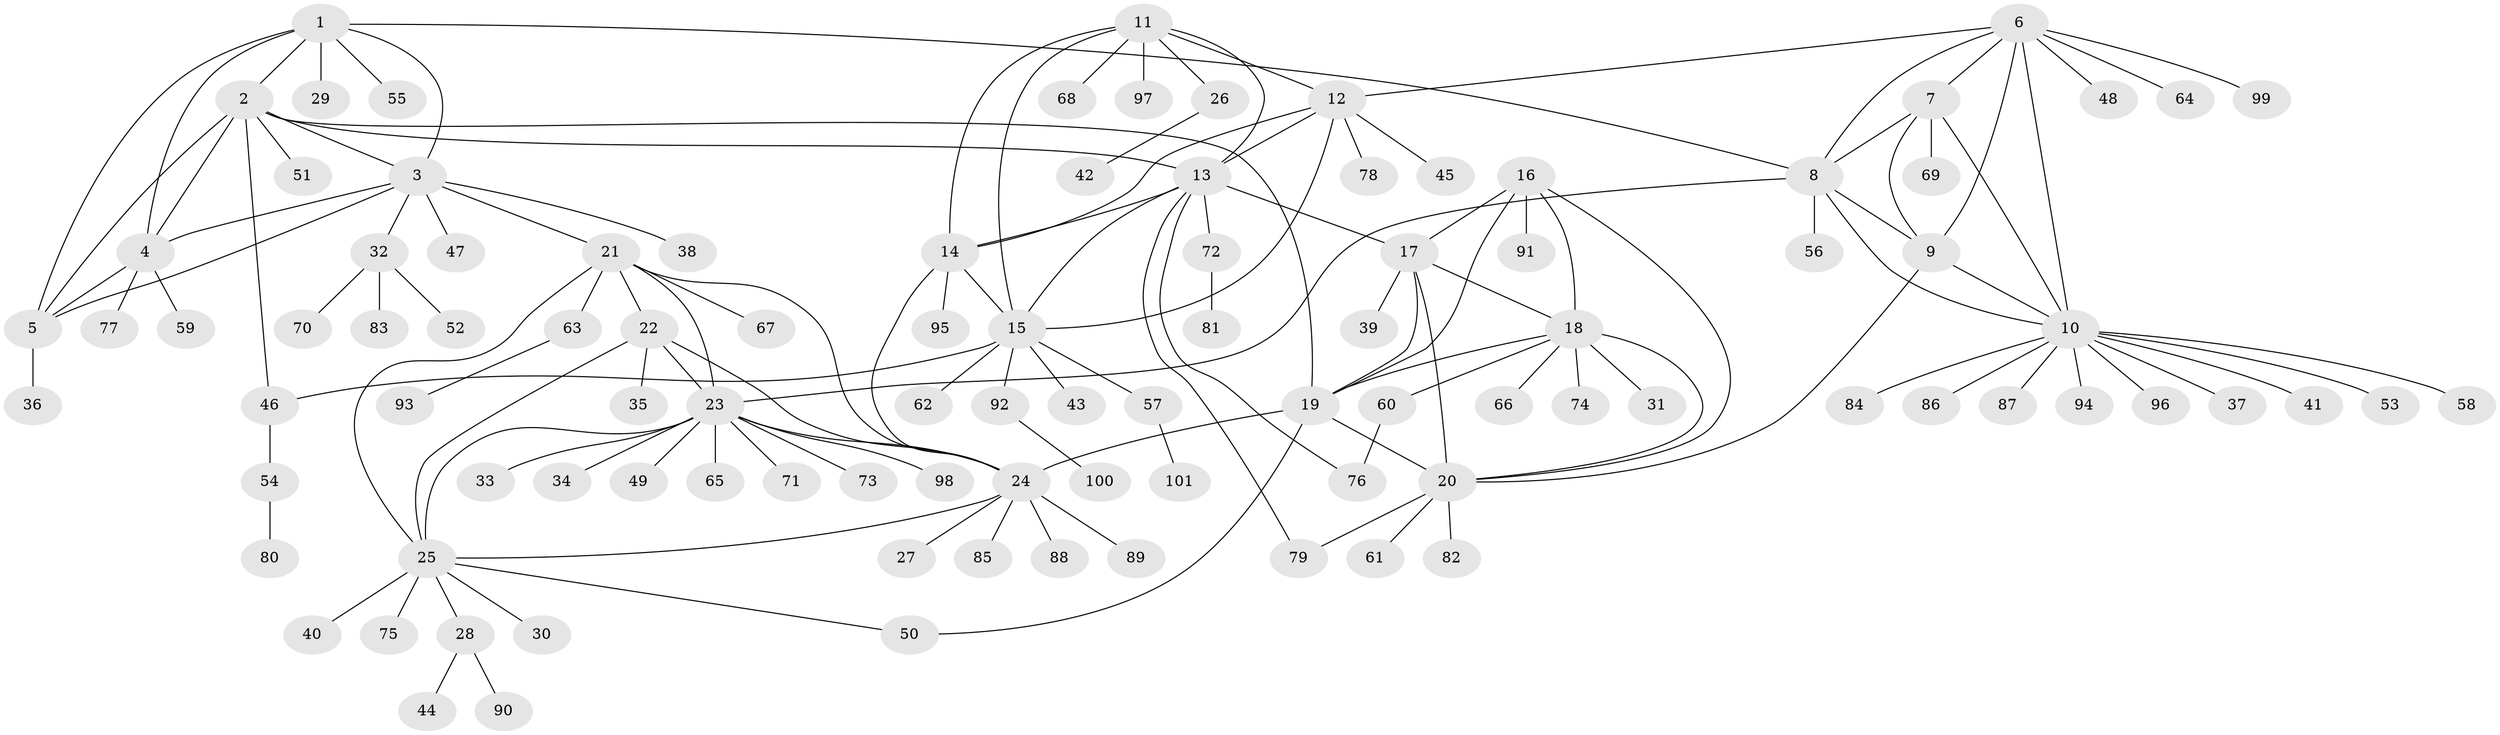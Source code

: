 // Generated by graph-tools (version 1.1) at 2025/54/03/09/25 04:54:49]
// undirected, 101 vertices, 140 edges
graph export_dot {
graph [start="1"]
  node [color=gray90,style=filled];
  1;
  2;
  3;
  4;
  5;
  6;
  7;
  8;
  9;
  10;
  11;
  12;
  13;
  14;
  15;
  16;
  17;
  18;
  19;
  20;
  21;
  22;
  23;
  24;
  25;
  26;
  27;
  28;
  29;
  30;
  31;
  32;
  33;
  34;
  35;
  36;
  37;
  38;
  39;
  40;
  41;
  42;
  43;
  44;
  45;
  46;
  47;
  48;
  49;
  50;
  51;
  52;
  53;
  54;
  55;
  56;
  57;
  58;
  59;
  60;
  61;
  62;
  63;
  64;
  65;
  66;
  67;
  68;
  69;
  70;
  71;
  72;
  73;
  74;
  75;
  76;
  77;
  78;
  79;
  80;
  81;
  82;
  83;
  84;
  85;
  86;
  87;
  88;
  89;
  90;
  91;
  92;
  93;
  94;
  95;
  96;
  97;
  98;
  99;
  100;
  101;
  1 -- 2;
  1 -- 3;
  1 -- 4;
  1 -- 5;
  1 -- 8;
  1 -- 29;
  1 -- 55;
  2 -- 3;
  2 -- 4;
  2 -- 5;
  2 -- 13;
  2 -- 19;
  2 -- 46;
  2 -- 51;
  3 -- 4;
  3 -- 5;
  3 -- 21;
  3 -- 32;
  3 -- 38;
  3 -- 47;
  4 -- 5;
  4 -- 59;
  4 -- 77;
  5 -- 36;
  6 -- 7;
  6 -- 8;
  6 -- 9;
  6 -- 10;
  6 -- 12;
  6 -- 48;
  6 -- 64;
  6 -- 99;
  7 -- 8;
  7 -- 9;
  7 -- 10;
  7 -- 69;
  8 -- 9;
  8 -- 10;
  8 -- 23;
  8 -- 56;
  9 -- 10;
  9 -- 20;
  10 -- 37;
  10 -- 41;
  10 -- 53;
  10 -- 58;
  10 -- 84;
  10 -- 86;
  10 -- 87;
  10 -- 94;
  10 -- 96;
  11 -- 12;
  11 -- 13;
  11 -- 14;
  11 -- 15;
  11 -- 26;
  11 -- 68;
  11 -- 97;
  12 -- 13;
  12 -- 14;
  12 -- 15;
  12 -- 45;
  12 -- 78;
  13 -- 14;
  13 -- 15;
  13 -- 17;
  13 -- 72;
  13 -- 76;
  13 -- 79;
  14 -- 15;
  14 -- 24;
  14 -- 95;
  15 -- 43;
  15 -- 46;
  15 -- 57;
  15 -- 62;
  15 -- 92;
  16 -- 17;
  16 -- 18;
  16 -- 19;
  16 -- 20;
  16 -- 91;
  17 -- 18;
  17 -- 19;
  17 -- 20;
  17 -- 39;
  18 -- 19;
  18 -- 20;
  18 -- 31;
  18 -- 60;
  18 -- 66;
  18 -- 74;
  19 -- 20;
  19 -- 24;
  19 -- 50;
  20 -- 61;
  20 -- 79;
  20 -- 82;
  21 -- 22;
  21 -- 23;
  21 -- 24;
  21 -- 25;
  21 -- 63;
  21 -- 67;
  22 -- 23;
  22 -- 24;
  22 -- 25;
  22 -- 35;
  23 -- 24;
  23 -- 25;
  23 -- 33;
  23 -- 34;
  23 -- 49;
  23 -- 65;
  23 -- 71;
  23 -- 73;
  23 -- 98;
  24 -- 25;
  24 -- 27;
  24 -- 85;
  24 -- 88;
  24 -- 89;
  25 -- 28;
  25 -- 30;
  25 -- 40;
  25 -- 50;
  25 -- 75;
  26 -- 42;
  28 -- 44;
  28 -- 90;
  32 -- 52;
  32 -- 70;
  32 -- 83;
  46 -- 54;
  54 -- 80;
  57 -- 101;
  60 -- 76;
  63 -- 93;
  72 -- 81;
  92 -- 100;
}
